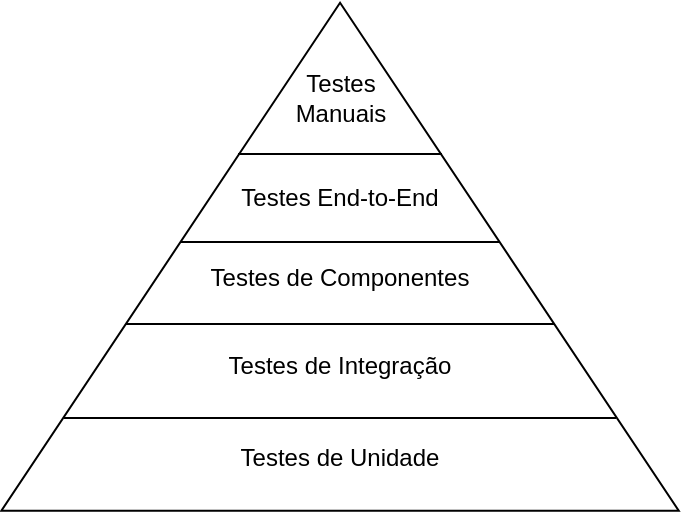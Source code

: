 <mxfile version="12.7.0"><diagram id="aocCx-uhsemxxjC7vIbs" name="Page-1"><mxGraphModel dx="859" dy="484" grid="1" gridSize="10" guides="1" tooltips="1" connect="1" arrows="1" fold="1" page="1" pageScale="1" pageWidth="827" pageHeight="1169" math="0" shadow="0"><root><mxCell id="0"/><mxCell id="1" parent="0"/><mxCell id="f6hIvDbymw6IOCoL4gvj-1" value="" style="triangle;whiteSpace=wrap;html=1;rotation=-90;" vertex="1" parent="1"><mxGeometry x="200" y="-10" width="254.06" height="338.75" as="geometry"/></mxCell><mxCell id="f6hIvDbymw6IOCoL4gvj-2" value="Testes de Integração" style="text;html=1;strokeColor=none;fillColor=none;align=center;verticalAlign=middle;whiteSpace=wrap;rounded=0;" vertex="1" parent="1"><mxGeometry x="267.03" y="204" width="120" height="20" as="geometry"/></mxCell><mxCell id="f6hIvDbymw6IOCoL4gvj-3" value="Testes de Componentes" style="text;html=1;strokeColor=none;fillColor=none;align=center;verticalAlign=middle;whiteSpace=wrap;rounded=0;" vertex="1" parent="1"><mxGeometry x="247.03" y="160" width="160" height="20" as="geometry"/></mxCell><mxCell id="f6hIvDbymw6IOCoL4gvj-4" value="Testes de Unidade" style="text;html=1;strokeColor=none;fillColor=none;align=center;verticalAlign=middle;whiteSpace=wrap;rounded=0;" vertex="1" parent="1"><mxGeometry x="272.03" y="250" width="110" height="20" as="geometry"/></mxCell><mxCell id="f6hIvDbymw6IOCoL4gvj-6" value="Testes End-to-End" style="text;html=1;strokeColor=none;fillColor=none;align=center;verticalAlign=middle;whiteSpace=wrap;rounded=0;" vertex="1" parent="1"><mxGeometry x="247.03" y="120" width="160" height="20" as="geometry"/></mxCell><mxCell id="f6hIvDbymw6IOCoL4gvj-7" value="Testes&lt;br&gt;Manuais" style="text;html=1;strokeColor=none;fillColor=none;align=center;verticalAlign=middle;whiteSpace=wrap;rounded=0;" vertex="1" parent="1"><mxGeometry x="298.51" y="70" width="57.03" height="20" as="geometry"/></mxCell><mxCell id="f6hIvDbymw6IOCoL4gvj-8" value="" style="endArrow=none;html=1;entryX=0.183;entryY=0.922;entryDx=0;entryDy=0;entryPerimeter=0;" edge="1" parent="1"><mxGeometry width="50" height="50" relative="1" as="geometry"><mxPoint x="189" y="240" as="sourcePoint"/><mxPoint x="465" y="240" as="targetPoint"/></mxGeometry></mxCell><mxCell id="f6hIvDbymw6IOCoL4gvj-10" value="" style="endArrow=none;html=1;entryX=0.183;entryY=0.922;entryDx=0;entryDy=0;entryPerimeter=0;" edge="1" parent="1"><mxGeometry width="50" height="50" relative="1" as="geometry"><mxPoint x="220" y="193" as="sourcePoint"/><mxPoint x="434" y="193" as="targetPoint"/></mxGeometry></mxCell><mxCell id="f6hIvDbymw6IOCoL4gvj-12" value="" style="endArrow=none;html=1;entryX=0.183;entryY=0.922;entryDx=0;entryDy=0;entryPerimeter=0;" edge="1" parent="1"><mxGeometry width="50" height="50" relative="1" as="geometry"><mxPoint x="247" y="152" as="sourcePoint"/><mxPoint x="407" y="152" as="targetPoint"/></mxGeometry></mxCell><mxCell id="f6hIvDbymw6IOCoL4gvj-13" value="" style="endArrow=none;html=1;entryX=0.183;entryY=0.922;entryDx=0;entryDy=0;entryPerimeter=0;" edge="1" parent="1"><mxGeometry width="50" height="50" relative="1" as="geometry"><mxPoint x="276" y="108" as="sourcePoint"/><mxPoint x="378" y="108" as="targetPoint"/></mxGeometry></mxCell></root></mxGraphModel></diagram></mxfile>